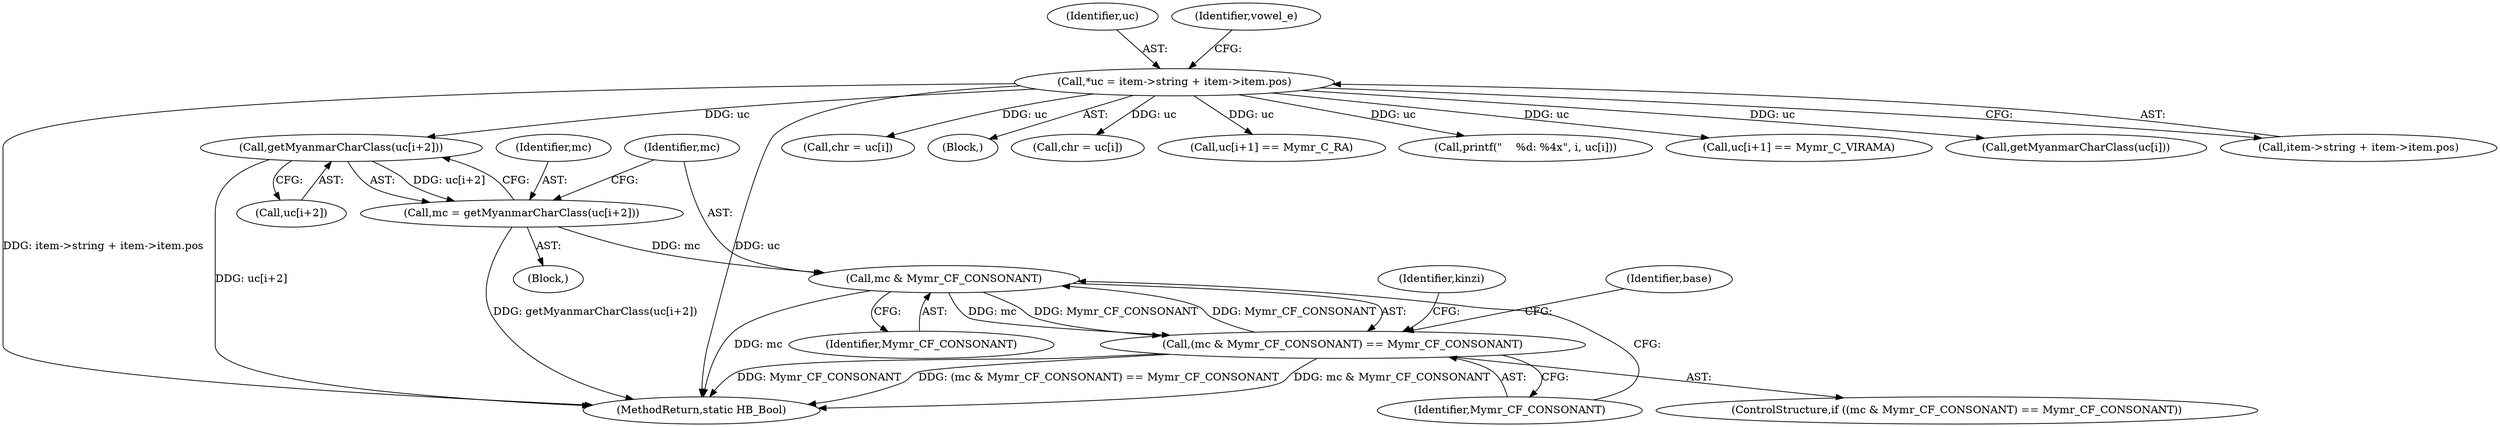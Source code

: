 digraph "0_Chrome_2953a669ec0a32a25c6250d34bf895ec0eb63d27@array" {
"1000271" [label="(Call,getMyanmarCharClass(uc[i+2]))"];
"1000121" [label="(Call,*uc = item->string + item->item.pos)"];
"1000269" [label="(Call,mc = getMyanmarCharClass(uc[i+2]))"];
"1000279" [label="(Call,mc & Mymr_CF_CONSONANT)"];
"1000278" [label="(Call,(mc & Mymr_CF_CONSONANT) == Mymr_CF_CONSONANT)"];
"1000285" [label="(Identifier,kinzi)"];
"1000278" [label="(Call,(mc & Mymr_CF_CONSONANT) == Mymr_CF_CONSONANT)"];
"1000279" [label="(Call,mc & Mymr_CF_CONSONANT)"];
"1000122" [label="(Identifier,uc)"];
"1000267" [label="(Block,)"];
"1000281" [label="(Identifier,Mymr_CF_CONSONANT)"];
"1000291" [label="(Identifier,base)"];
"1000270" [label="(Identifier,mc)"];
"1000225" [label="(Call,chr = uc[i])"];
"1000277" [label="(ControlStructure,if ((mc & Mymr_CF_CONSONANT) == Mymr_CF_CONSONANT))"];
"1000113" [label="(Block,)"];
"1000406" [label="(Call,chr = uc[i])"];
"1000271" [label="(Call,getMyanmarCharClass(uc[i+2]))"];
"1000309" [label="(Call,uc[i+1] == Mymr_C_RA)"];
"1000202" [label="(Call,printf(\"    %d: %4x\", i, uc[i]))"];
"1000282" [label="(Identifier,Mymr_CF_CONSONANT)"];
"1000269" [label="(Call,mc = getMyanmarCharClass(uc[i+2]))"];
"1000272" [label="(Call,uc[i+2])"];
"1000134" [label="(Identifier,vowel_e)"];
"1000280" [label="(Identifier,mc)"];
"1000260" [label="(Call,uc[i+1] == Mymr_C_VIRAMA)"];
"1000431" [label="(Call,getMyanmarCharClass(uc[i]))"];
"1000121" [label="(Call,*uc = item->string + item->item.pos)"];
"1000123" [label="(Call,item->string + item->item.pos)"];
"1000789" [label="(MethodReturn,static HB_Bool)"];
"1000271" -> "1000269"  [label="AST: "];
"1000271" -> "1000272"  [label="CFG: "];
"1000272" -> "1000271"  [label="AST: "];
"1000269" -> "1000271"  [label="CFG: "];
"1000271" -> "1000789"  [label="DDG: uc[i+2]"];
"1000271" -> "1000269"  [label="DDG: uc[i+2]"];
"1000121" -> "1000271"  [label="DDG: uc"];
"1000121" -> "1000113"  [label="AST: "];
"1000121" -> "1000123"  [label="CFG: "];
"1000122" -> "1000121"  [label="AST: "];
"1000123" -> "1000121"  [label="AST: "];
"1000134" -> "1000121"  [label="CFG: "];
"1000121" -> "1000789"  [label="DDG: item->string + item->item.pos"];
"1000121" -> "1000789"  [label="DDG: uc"];
"1000121" -> "1000202"  [label="DDG: uc"];
"1000121" -> "1000225"  [label="DDG: uc"];
"1000121" -> "1000260"  [label="DDG: uc"];
"1000121" -> "1000309"  [label="DDG: uc"];
"1000121" -> "1000406"  [label="DDG: uc"];
"1000121" -> "1000431"  [label="DDG: uc"];
"1000269" -> "1000267"  [label="AST: "];
"1000270" -> "1000269"  [label="AST: "];
"1000280" -> "1000269"  [label="CFG: "];
"1000269" -> "1000789"  [label="DDG: getMyanmarCharClass(uc[i+2])"];
"1000269" -> "1000279"  [label="DDG: mc"];
"1000279" -> "1000278"  [label="AST: "];
"1000279" -> "1000281"  [label="CFG: "];
"1000280" -> "1000279"  [label="AST: "];
"1000281" -> "1000279"  [label="AST: "];
"1000282" -> "1000279"  [label="CFG: "];
"1000279" -> "1000789"  [label="DDG: mc"];
"1000279" -> "1000278"  [label="DDG: mc"];
"1000279" -> "1000278"  [label="DDG: Mymr_CF_CONSONANT"];
"1000278" -> "1000279"  [label="DDG: Mymr_CF_CONSONANT"];
"1000278" -> "1000277"  [label="AST: "];
"1000278" -> "1000282"  [label="CFG: "];
"1000282" -> "1000278"  [label="AST: "];
"1000285" -> "1000278"  [label="CFG: "];
"1000291" -> "1000278"  [label="CFG: "];
"1000278" -> "1000789"  [label="DDG: Mymr_CF_CONSONANT"];
"1000278" -> "1000789"  [label="DDG: (mc & Mymr_CF_CONSONANT) == Mymr_CF_CONSONANT"];
"1000278" -> "1000789"  [label="DDG: mc & Mymr_CF_CONSONANT"];
}
